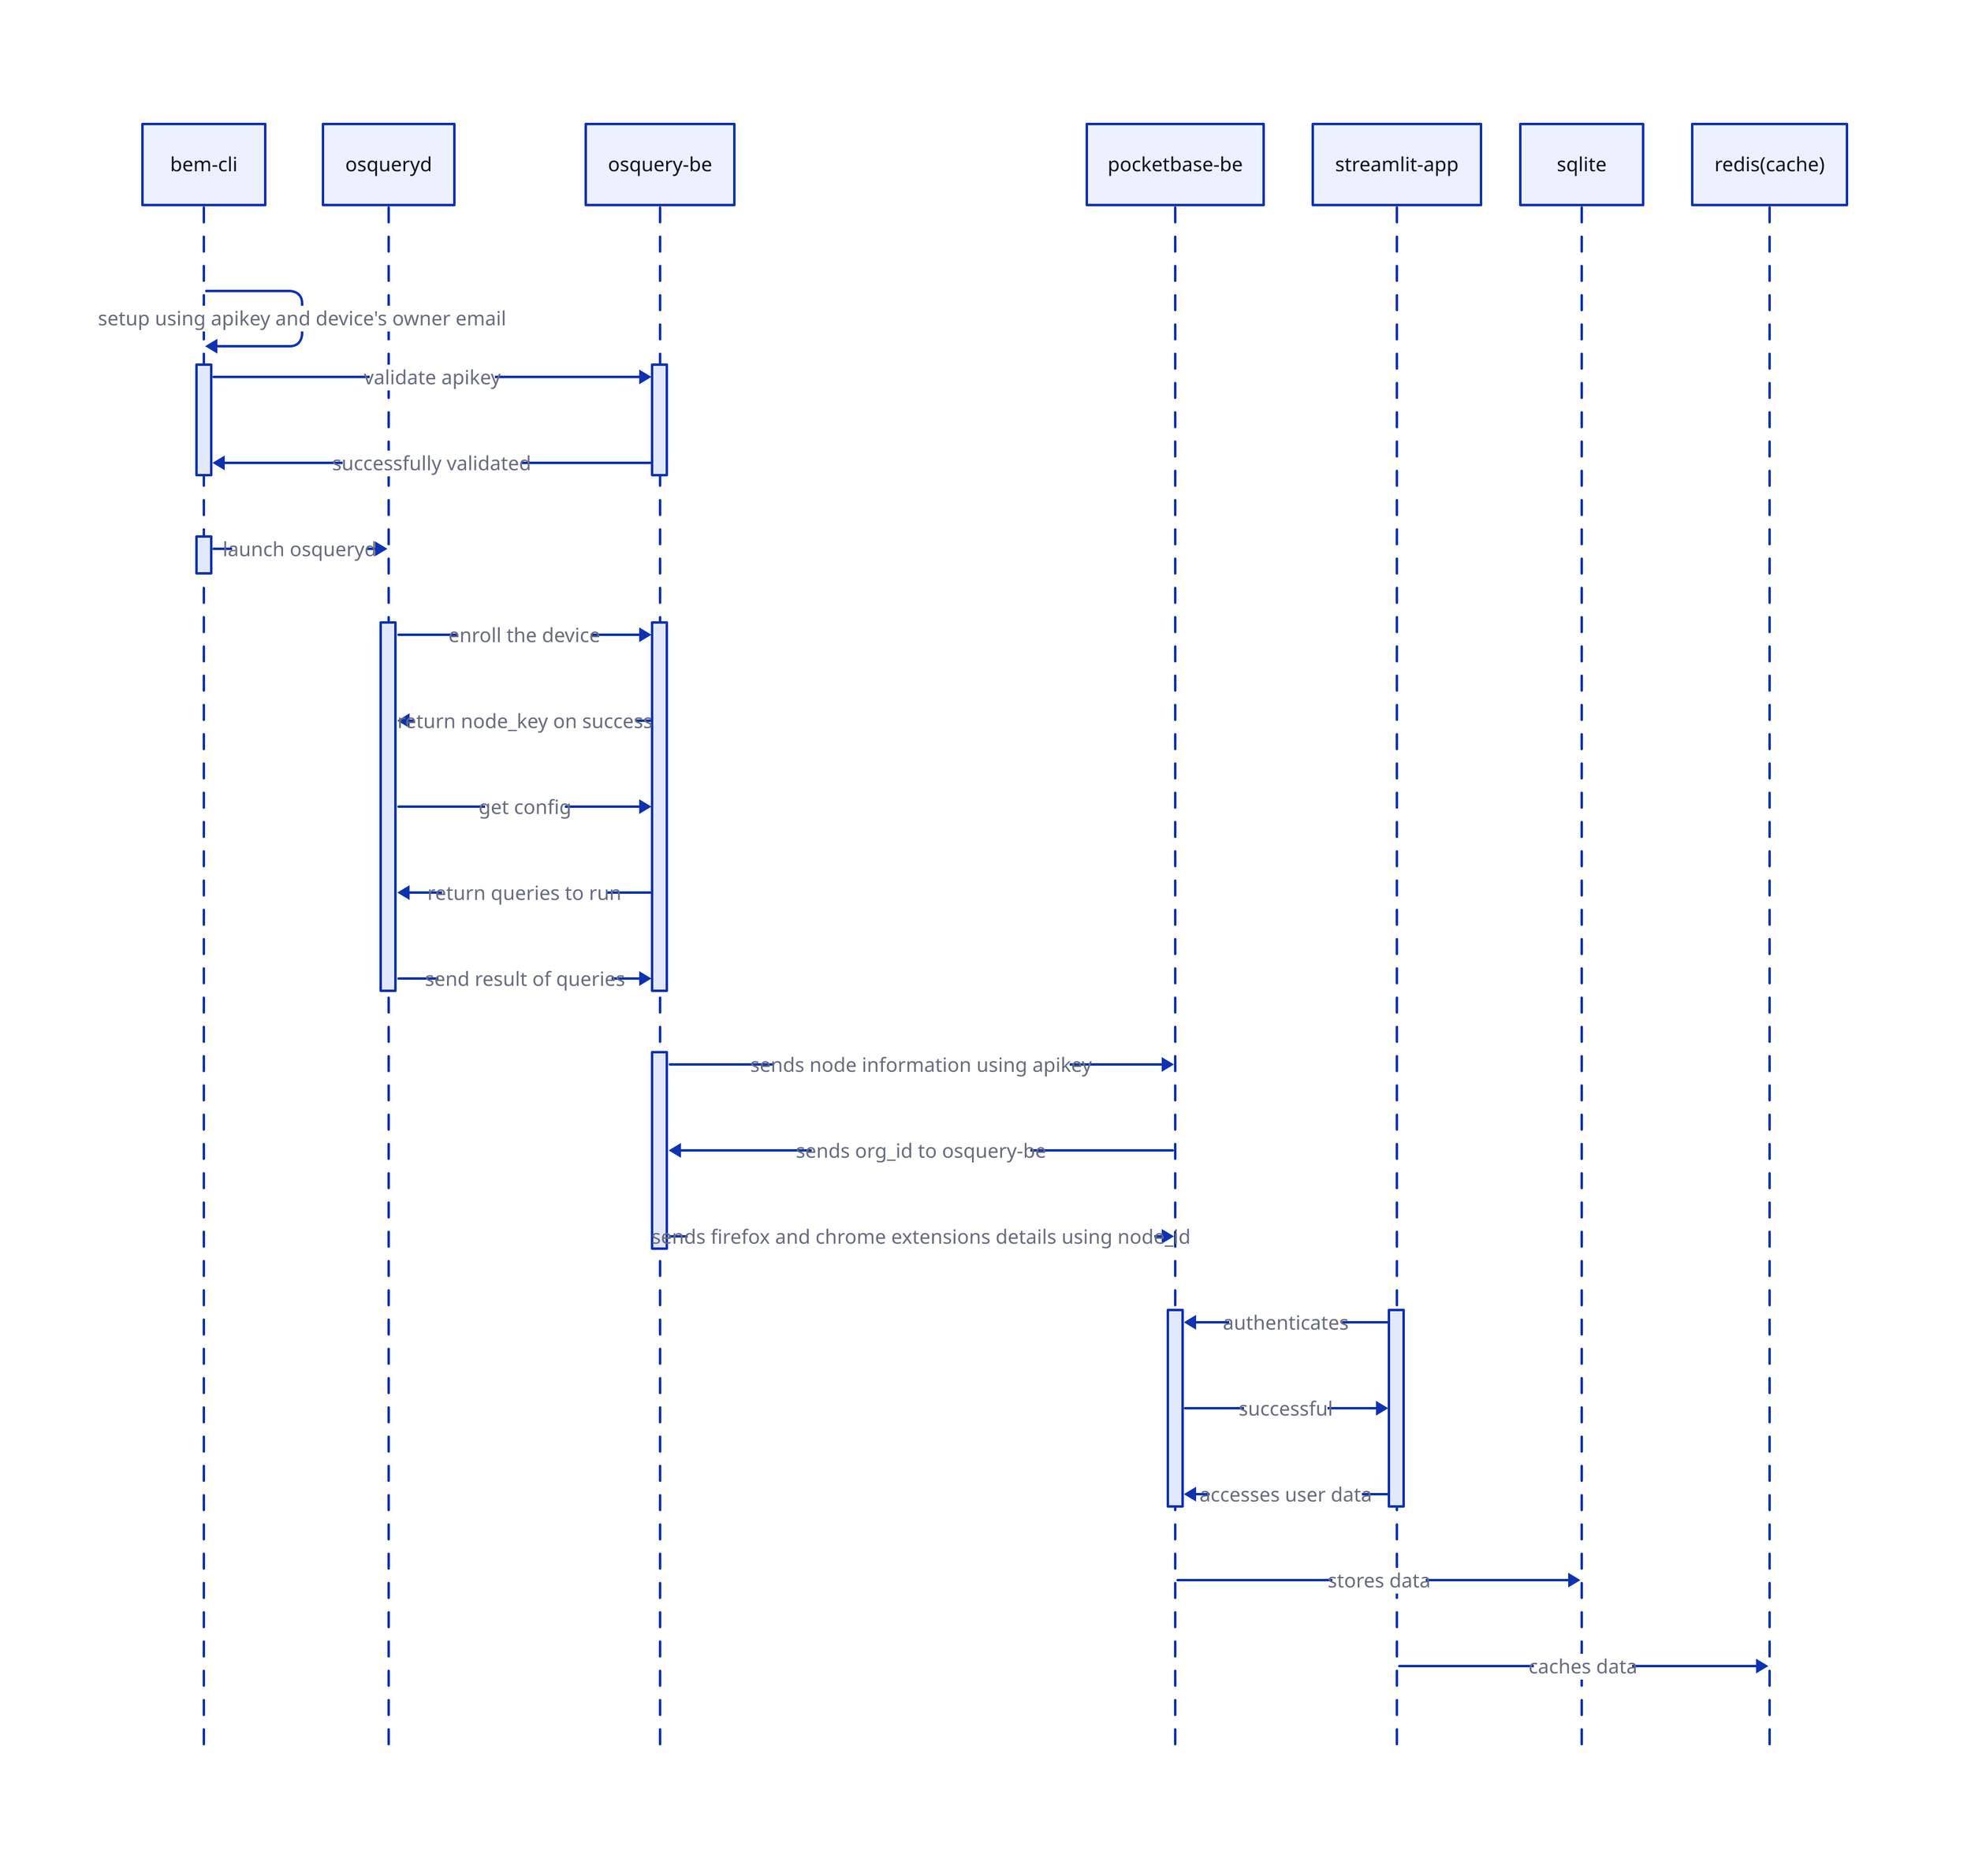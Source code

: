 shape: sequence_diagram
# bem-cli -> osquery-be: 
bem-cli -> bem-cli: setup using apikey and device's owner email
osqueryd
bem-cli.t -> osquery-be.x: validate apikey

bem-cli.t <- osquery-be.x: successfully validated
bem-cli.t2 -> osqueryd: launch osqueryd

osqueryd.t1 -> osquery-be.a: enroll the device
osqueryd.t1 <- osquery-be.a: return node_key on success
osqueryd.t1 -> osquery-be.a: get config
osqueryd.t1 <- osquery-be.a: return queries to run
osqueryd.t1 -> osquery-be.a: send result of queries

osquery-be.t2 -> pocketbase-be: sends node information using apikey
osquery-be.t2 <- pocketbase-be: sends org_id to osquery-be
osquery-be.t2 -> pocketbase-be: sends firefox and chrome extensions details using node_id

pocketbase-be
# osquery-be.t2 -> pocketbase-node: insert nodes information
# osquery-be.t2 -> pocketbase-firefox: insert firefox extension from device
# osquery-be.t2 -> pocketbase-chrome: insert chrome information from device
streamlit-app.t1 -> pocketbase-be.t1: authenticates
streamlit-app.t1 <- pocketbase-be.t1: successful
pocketbase-be.t1 <- streamlit-app.t1: accesses user data
sqlite
pocketbase-be -> sqlite: stores data
streamlit-app -> redis(cache): caches data
redis(cache)
